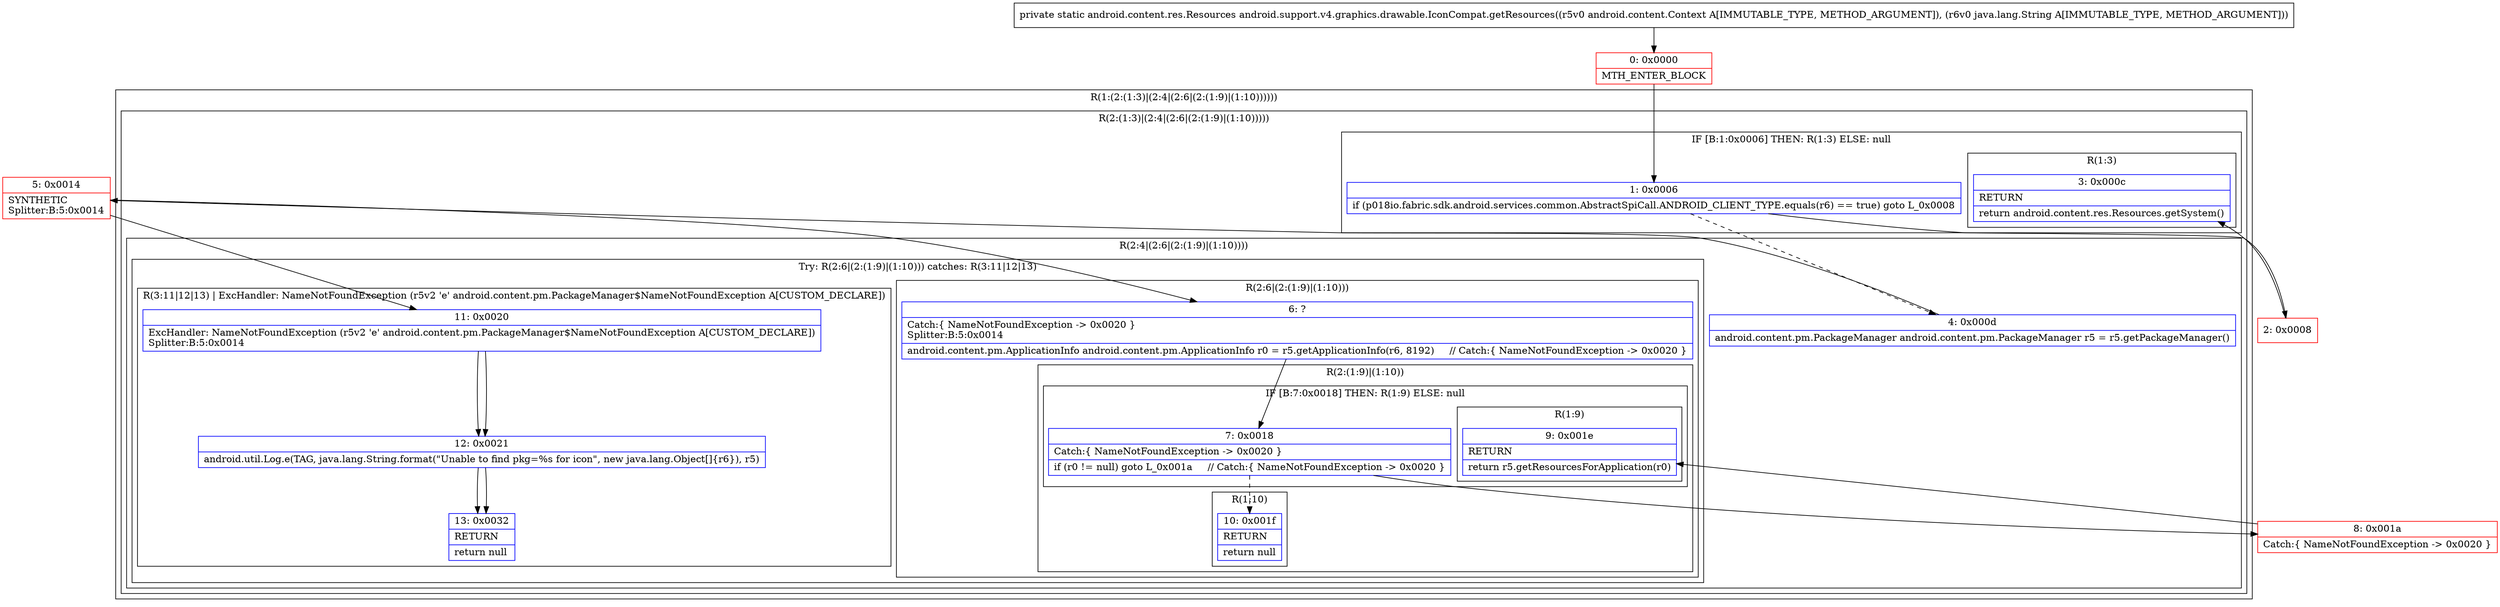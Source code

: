digraph "CFG forandroid.support.v4.graphics.drawable.IconCompat.getResources(Landroid\/content\/Context;Ljava\/lang\/String;)Landroid\/content\/res\/Resources;" {
subgraph cluster_Region_330793101 {
label = "R(1:(2:(1:3)|(2:4|(2:6|(2:(1:9)|(1:10))))))";
node [shape=record,color=blue];
subgraph cluster_Region_1022724519 {
label = "R(2:(1:3)|(2:4|(2:6|(2:(1:9)|(1:10)))))";
node [shape=record,color=blue];
subgraph cluster_IfRegion_1852017603 {
label = "IF [B:1:0x0006] THEN: R(1:3) ELSE: null";
node [shape=record,color=blue];
Node_1 [shape=record,label="{1\:\ 0x0006|if (p018io.fabric.sdk.android.services.common.AbstractSpiCall.ANDROID_CLIENT_TYPE.equals(r6) == true) goto L_0x0008\l}"];
subgraph cluster_Region_2124397022 {
label = "R(1:3)";
node [shape=record,color=blue];
Node_3 [shape=record,label="{3\:\ 0x000c|RETURN\l|return android.content.res.Resources.getSystem()\l}"];
}
}
subgraph cluster_Region_1862512532 {
label = "R(2:4|(2:6|(2:(1:9)|(1:10))))";
node [shape=record,color=blue];
Node_4 [shape=record,label="{4\:\ 0x000d|android.content.pm.PackageManager android.content.pm.PackageManager r5 = r5.getPackageManager()\l}"];
subgraph cluster_TryCatchRegion_1367600488 {
label = "Try: R(2:6|(2:(1:9)|(1:10))) catches: R(3:11|12|13)";
node [shape=record,color=blue];
subgraph cluster_Region_139570894 {
label = "R(2:6|(2:(1:9)|(1:10)))";
node [shape=record,color=blue];
Node_6 [shape=record,label="{6\:\ ?|Catch:\{ NameNotFoundException \-\> 0x0020 \}\lSplitter:B:5:0x0014\l|android.content.pm.ApplicationInfo android.content.pm.ApplicationInfo r0 = r5.getApplicationInfo(r6, 8192)     \/\/ Catch:\{ NameNotFoundException \-\> 0x0020 \}\l}"];
subgraph cluster_Region_1093402190 {
label = "R(2:(1:9)|(1:10))";
node [shape=record,color=blue];
subgraph cluster_IfRegion_1640818857 {
label = "IF [B:7:0x0018] THEN: R(1:9) ELSE: null";
node [shape=record,color=blue];
Node_7 [shape=record,label="{7\:\ 0x0018|Catch:\{ NameNotFoundException \-\> 0x0020 \}\l|if (r0 != null) goto L_0x001a     \/\/ Catch:\{ NameNotFoundException \-\> 0x0020 \}\l}"];
subgraph cluster_Region_68168901 {
label = "R(1:9)";
node [shape=record,color=blue];
Node_9 [shape=record,label="{9\:\ 0x001e|RETURN\l|return r5.getResourcesForApplication(r0)\l}"];
}
}
subgraph cluster_Region_870598715 {
label = "R(1:10)";
node [shape=record,color=blue];
Node_10 [shape=record,label="{10\:\ 0x001f|RETURN\l|return null\l}"];
}
}
}
subgraph cluster_Region_808867536 {
label = "R(3:11|12|13) | ExcHandler: NameNotFoundException (r5v2 'e' android.content.pm.PackageManager$NameNotFoundException A[CUSTOM_DECLARE])\l";
node [shape=record,color=blue];
Node_11 [shape=record,label="{11\:\ 0x0020|ExcHandler: NameNotFoundException (r5v2 'e' android.content.pm.PackageManager$NameNotFoundException A[CUSTOM_DECLARE])\lSplitter:B:5:0x0014\l}"];
Node_12 [shape=record,label="{12\:\ 0x0021|android.util.Log.e(TAG, java.lang.String.format(\"Unable to find pkg=%s for icon\", new java.lang.Object[]\{r6\}), r5)\l}"];
Node_13 [shape=record,label="{13\:\ 0x0032|RETURN\l|return null\l}"];
}
}
}
}
}
subgraph cluster_Region_808867536 {
label = "R(3:11|12|13) | ExcHandler: NameNotFoundException (r5v2 'e' android.content.pm.PackageManager$NameNotFoundException A[CUSTOM_DECLARE])\l";
node [shape=record,color=blue];
Node_11 [shape=record,label="{11\:\ 0x0020|ExcHandler: NameNotFoundException (r5v2 'e' android.content.pm.PackageManager$NameNotFoundException A[CUSTOM_DECLARE])\lSplitter:B:5:0x0014\l}"];
Node_12 [shape=record,label="{12\:\ 0x0021|android.util.Log.e(TAG, java.lang.String.format(\"Unable to find pkg=%s for icon\", new java.lang.Object[]\{r6\}), r5)\l}"];
Node_13 [shape=record,label="{13\:\ 0x0032|RETURN\l|return null\l}"];
}
Node_0 [shape=record,color=red,label="{0\:\ 0x0000|MTH_ENTER_BLOCK\l}"];
Node_2 [shape=record,color=red,label="{2\:\ 0x0008}"];
Node_5 [shape=record,color=red,label="{5\:\ 0x0014|SYNTHETIC\lSplitter:B:5:0x0014\l}"];
Node_8 [shape=record,color=red,label="{8\:\ 0x001a|Catch:\{ NameNotFoundException \-\> 0x0020 \}\l}"];
MethodNode[shape=record,label="{private static android.content.res.Resources android.support.v4.graphics.drawable.IconCompat.getResources((r5v0 android.content.Context A[IMMUTABLE_TYPE, METHOD_ARGUMENT]), (r6v0 java.lang.String A[IMMUTABLE_TYPE, METHOD_ARGUMENT])) }"];
MethodNode -> Node_0;
Node_1 -> Node_2;
Node_1 -> Node_4[style=dashed];
Node_4 -> Node_5;
Node_6 -> Node_7;
Node_7 -> Node_8;
Node_7 -> Node_10[style=dashed];
Node_11 -> Node_12;
Node_12 -> Node_13;
Node_11 -> Node_12;
Node_12 -> Node_13;
Node_0 -> Node_1;
Node_2 -> Node_3;
Node_5 -> Node_6;
Node_5 -> Node_11;
Node_8 -> Node_9;
}

